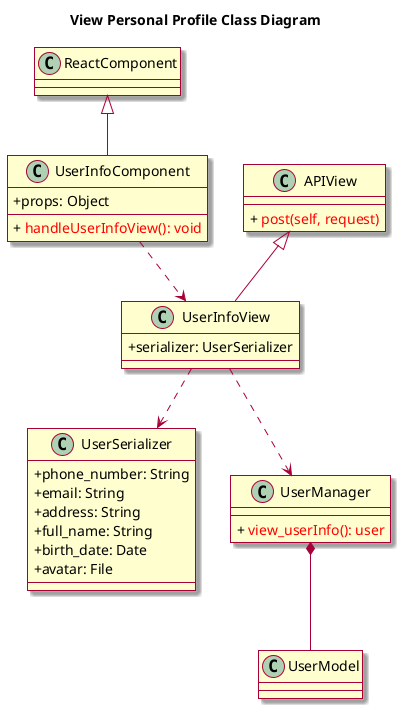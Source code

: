 @startuml
skin rose 
skinparam ClassAttributeIconSize 0

title View Personal Profile Class Diagram 

class ReactComponent

class UserInfoComponent{
    + props: Object 
    + {method} <color:red> handleUserInfoView(): void 
}

class UserInfoView {
    + serializer: UserSerializer
}

class APIView {
    + {method} <color:red> post(self, request)
}

class UserSerializer {
    + phone_number: String 
    + email: String 
    + address: String 
    + full_name: String 
    + birth_date: Date 
    + avatar: File 
}

class UserManager {
    + {method}<color:red> view_userInfo(): user
}

class UserModel 

ReactComponent <|-- UserInfoComponent
APIView <|-- UserInfoView
UserInfoComponent ..>UserInfoView
UserInfoView ..> UserSerializer
UserInfoView ..> UserManager
UserManager *-- UserModel
@enduml


